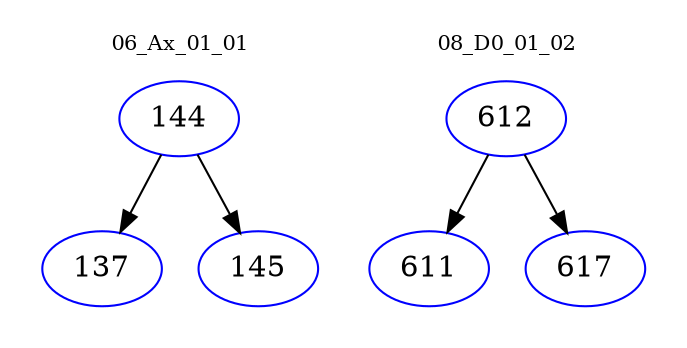 digraph{
subgraph cluster_0 {
color = white
label = "06_Ax_01_01";
fontsize=10;
T0_144 [label="144", color="blue"]
T0_144 -> T0_137 [color="black"]
T0_137 [label="137", color="blue"]
T0_144 -> T0_145 [color="black"]
T0_145 [label="145", color="blue"]
}
subgraph cluster_1 {
color = white
label = "08_D0_01_02";
fontsize=10;
T1_612 [label="612", color="blue"]
T1_612 -> T1_611 [color="black"]
T1_611 [label="611", color="blue"]
T1_612 -> T1_617 [color="black"]
T1_617 [label="617", color="blue"]
}
}
